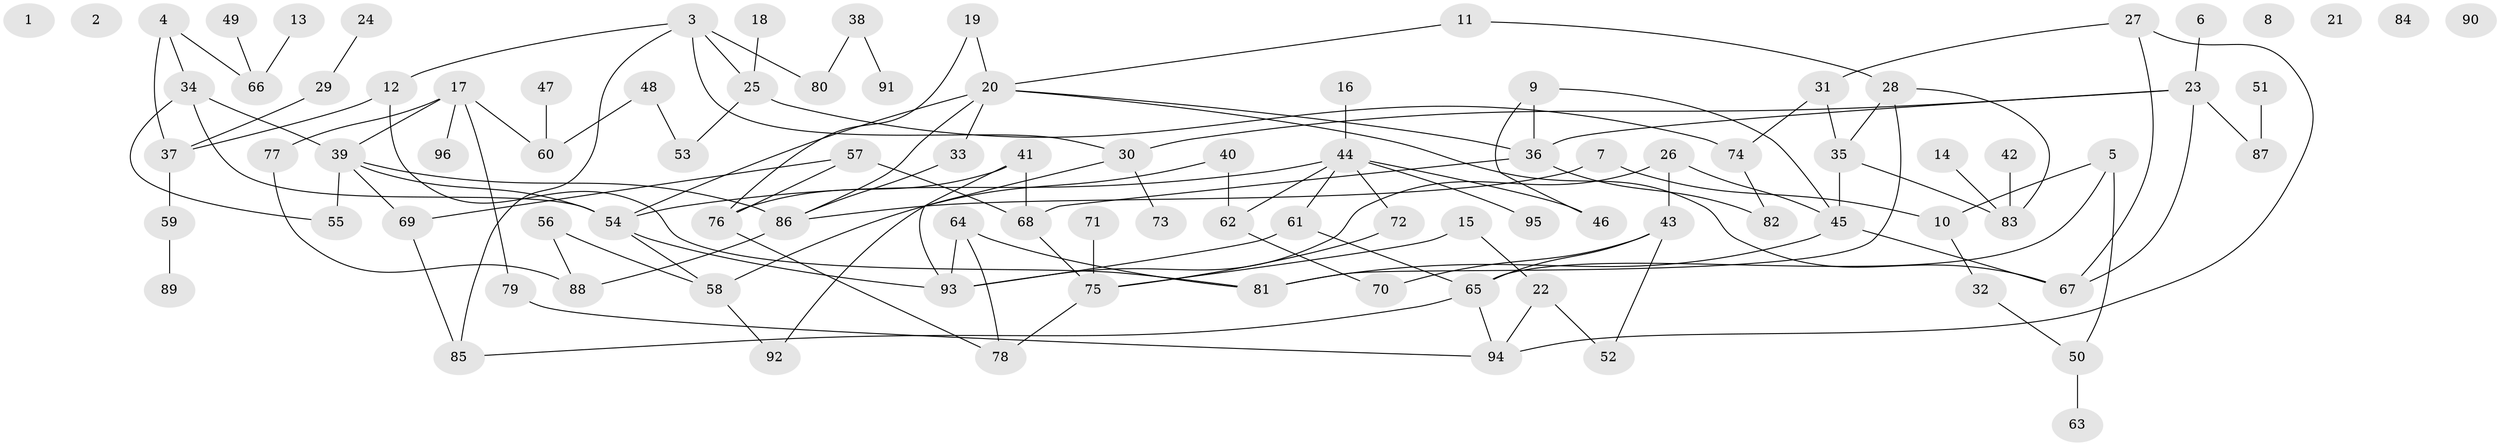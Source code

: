 // Generated by graph-tools (version 1.1) at 2025/39/03/09/25 04:39:54]
// undirected, 96 vertices, 129 edges
graph export_dot {
graph [start="1"]
  node [color=gray90,style=filled];
  1;
  2;
  3;
  4;
  5;
  6;
  7;
  8;
  9;
  10;
  11;
  12;
  13;
  14;
  15;
  16;
  17;
  18;
  19;
  20;
  21;
  22;
  23;
  24;
  25;
  26;
  27;
  28;
  29;
  30;
  31;
  32;
  33;
  34;
  35;
  36;
  37;
  38;
  39;
  40;
  41;
  42;
  43;
  44;
  45;
  46;
  47;
  48;
  49;
  50;
  51;
  52;
  53;
  54;
  55;
  56;
  57;
  58;
  59;
  60;
  61;
  62;
  63;
  64;
  65;
  66;
  67;
  68;
  69;
  70;
  71;
  72;
  73;
  74;
  75;
  76;
  77;
  78;
  79;
  80;
  81;
  82;
  83;
  84;
  85;
  86;
  87;
  88;
  89;
  90;
  91;
  92;
  93;
  94;
  95;
  96;
  3 -- 12;
  3 -- 25;
  3 -- 30;
  3 -- 80;
  3 -- 85;
  4 -- 34;
  4 -- 37;
  4 -- 66;
  5 -- 10;
  5 -- 50;
  5 -- 65;
  6 -- 23;
  7 -- 10;
  7 -- 86;
  9 -- 36;
  9 -- 45;
  9 -- 46;
  10 -- 32;
  11 -- 20;
  11 -- 28;
  12 -- 37;
  12 -- 81;
  13 -- 66;
  14 -- 83;
  15 -- 22;
  15 -- 75;
  16 -- 44;
  17 -- 39;
  17 -- 60;
  17 -- 77;
  17 -- 79;
  17 -- 96;
  18 -- 25;
  19 -- 20;
  19 -- 76;
  20 -- 33;
  20 -- 36;
  20 -- 54;
  20 -- 67;
  20 -- 86;
  22 -- 52;
  22 -- 94;
  23 -- 30;
  23 -- 36;
  23 -- 67;
  23 -- 87;
  24 -- 29;
  25 -- 53;
  25 -- 74;
  26 -- 43;
  26 -- 45;
  26 -- 93;
  27 -- 31;
  27 -- 67;
  27 -- 94;
  28 -- 35;
  28 -- 81;
  28 -- 83;
  29 -- 37;
  30 -- 73;
  30 -- 92;
  31 -- 35;
  31 -- 74;
  32 -- 50;
  33 -- 86;
  34 -- 39;
  34 -- 54;
  34 -- 55;
  35 -- 45;
  35 -- 83;
  36 -- 68;
  36 -- 82;
  37 -- 59;
  38 -- 80;
  38 -- 91;
  39 -- 54;
  39 -- 55;
  39 -- 69;
  39 -- 86;
  40 -- 58;
  40 -- 62;
  41 -- 68;
  41 -- 76;
  41 -- 93;
  42 -- 83;
  43 -- 52;
  43 -- 65;
  43 -- 70;
  44 -- 46;
  44 -- 54;
  44 -- 61;
  44 -- 62;
  44 -- 72;
  44 -- 95;
  45 -- 67;
  45 -- 81;
  47 -- 60;
  48 -- 53;
  48 -- 60;
  49 -- 66;
  50 -- 63;
  51 -- 87;
  54 -- 58;
  54 -- 93;
  56 -- 58;
  56 -- 88;
  57 -- 68;
  57 -- 69;
  57 -- 76;
  58 -- 92;
  59 -- 89;
  61 -- 65;
  61 -- 93;
  62 -- 70;
  64 -- 78;
  64 -- 81;
  64 -- 93;
  65 -- 85;
  65 -- 94;
  68 -- 75;
  69 -- 85;
  71 -- 75;
  72 -- 75;
  74 -- 82;
  75 -- 78;
  76 -- 78;
  77 -- 88;
  79 -- 94;
  86 -- 88;
}
